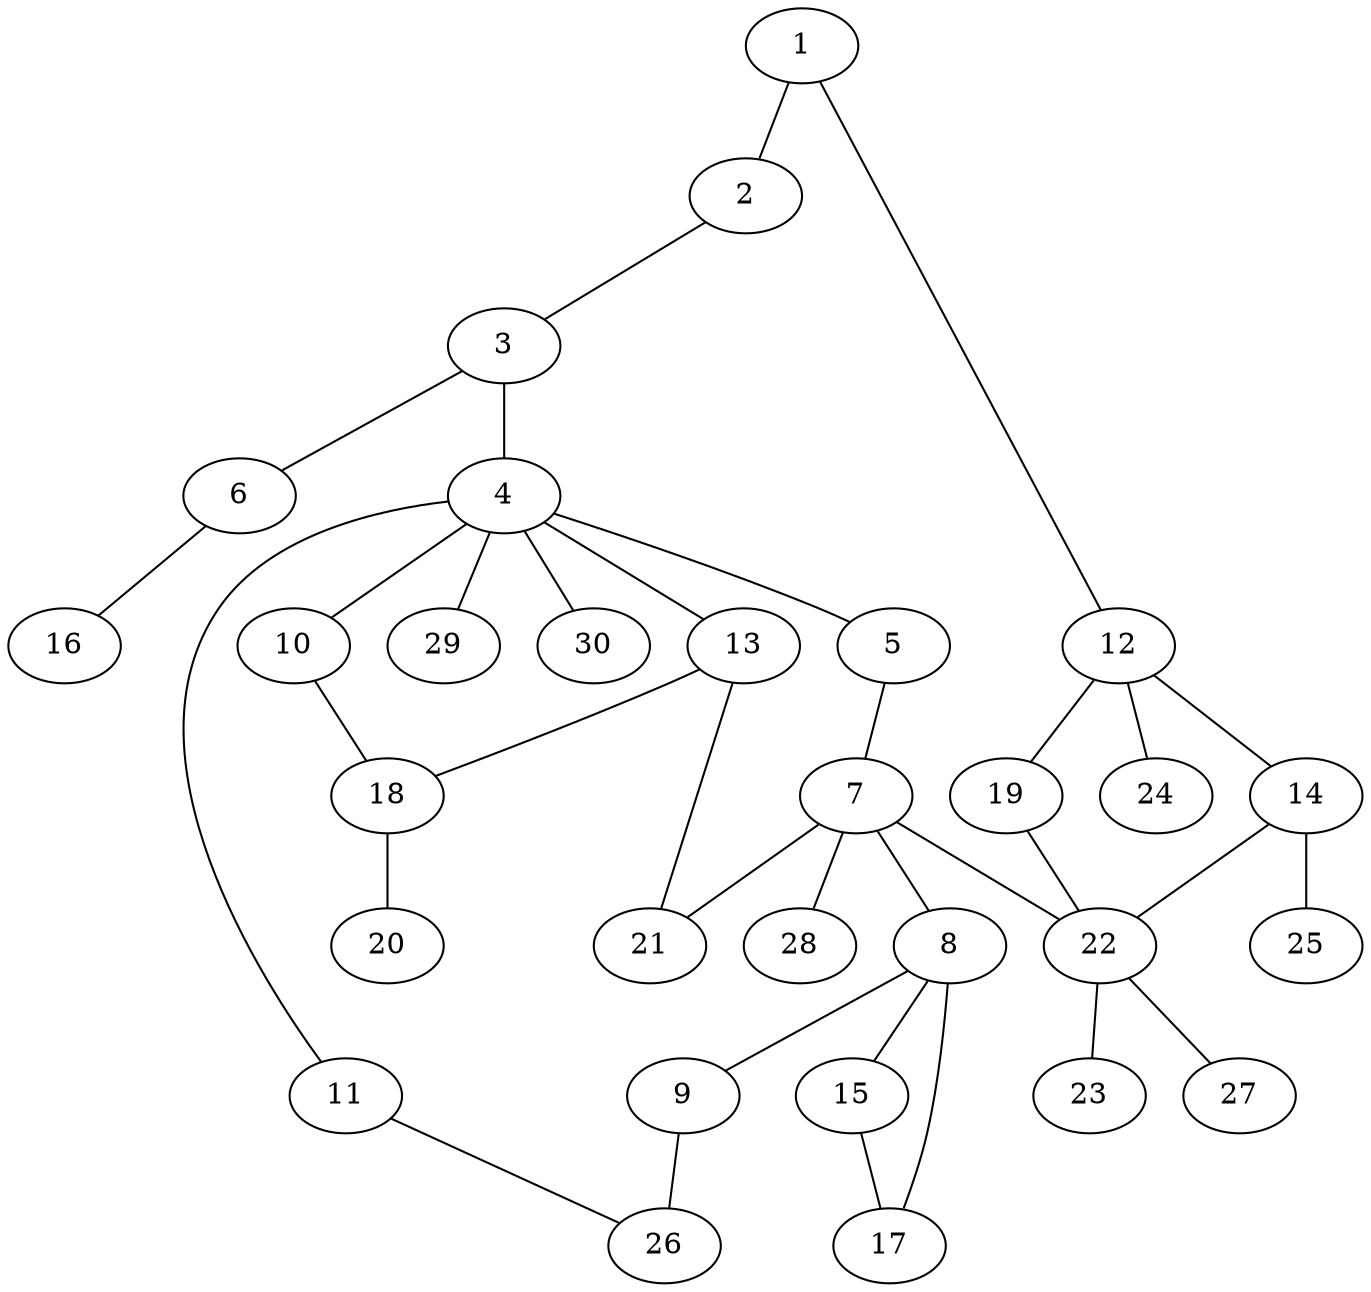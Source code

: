 graph graphname {1--2
1--12
2--3
3--4
3--6
4--5
4--10
4--11
4--13
4--29
4--30
5--7
6--16
7--8
7--21
7--22
7--28
8--9
8--15
8--17
9--26
10--18
11--26
12--14
12--19
12--24
13--18
13--21
14--22
14--25
15--17
18--20
19--22
22--23
22--27
}
